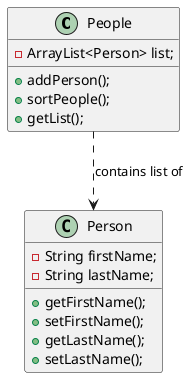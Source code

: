 @startuml
'https://plantuml.com/sequence-diagram
 People ..>  Person : contains list of

Class People {

-ArrayList<Person> list;
+addPerson();
+sortPeople();
+getList();

}

Class Person{
-String firstName;
-String lastName;

+getFirstName();
+setFirstName();
+getLastName();
+setLastName();
}
@enduml